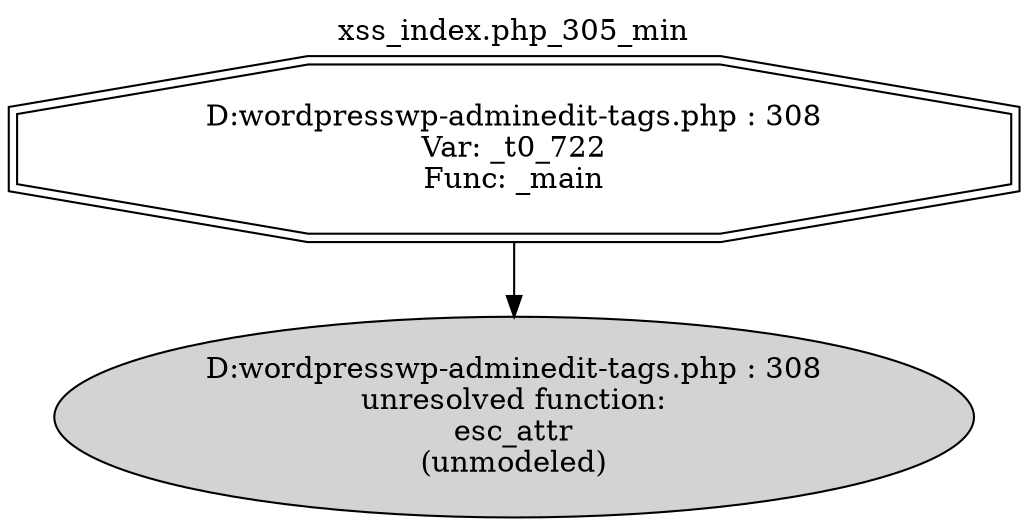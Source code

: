 digraph cfg {
  label="xss_index.php_305_min";
  labelloc=t;
  n1 [shape=doubleoctagon, label="D:\wordpress\wp-admin\edit-tags.php : 308\nVar: _t0_722\nFunc: _main\n"];
  n2 [shape=ellipse, label="D:\wordpress\wp-admin\edit-tags.php : 308\nunresolved function:\nesc_attr\n(unmodeled)\n",style=filled];
  n1 -> n2;
}

